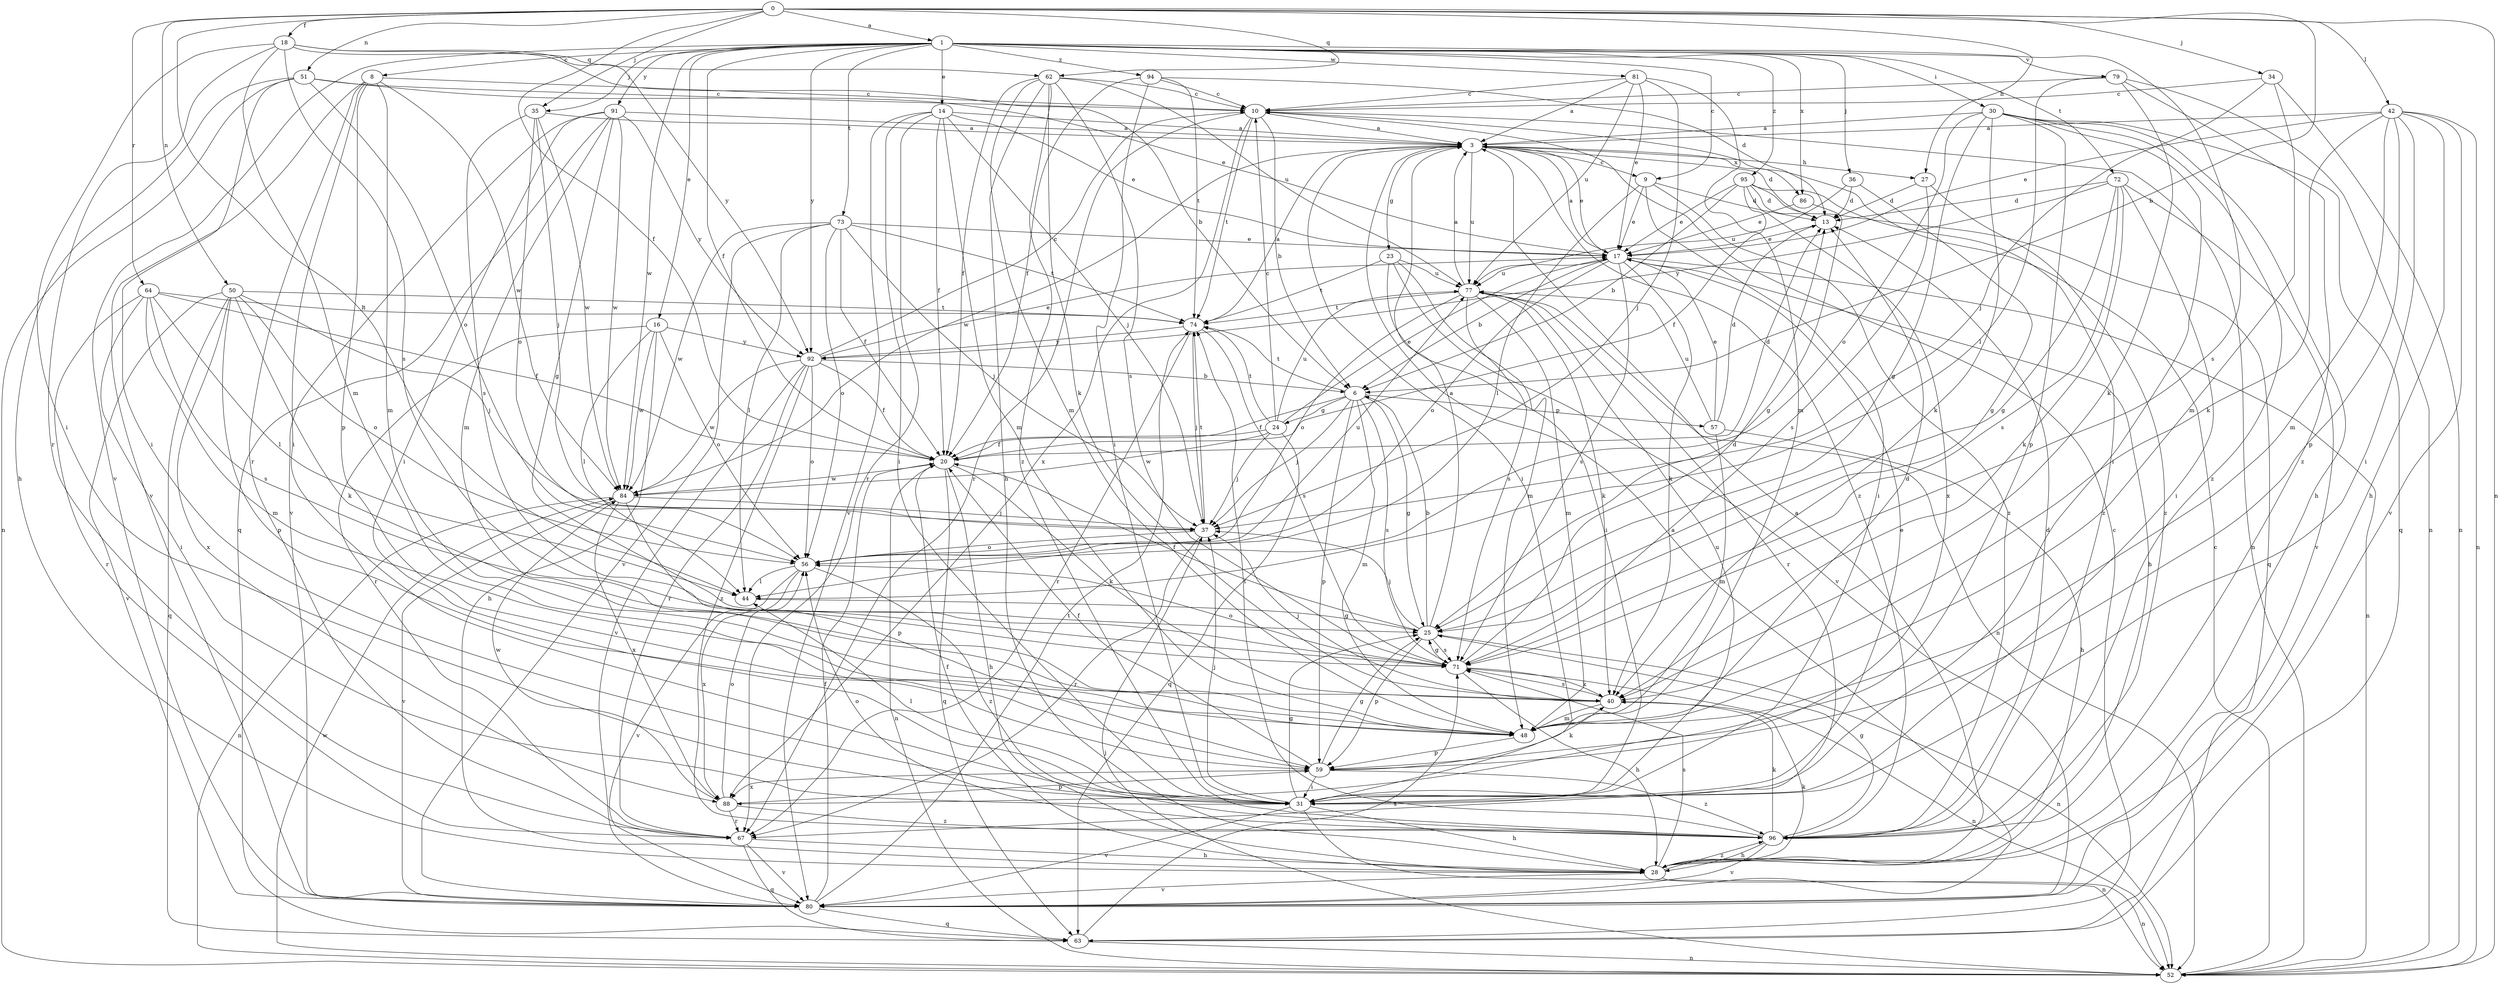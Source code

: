 strict digraph  {
0;
1;
3;
6;
8;
9;
10;
13;
14;
16;
17;
18;
20;
23;
24;
25;
27;
28;
30;
31;
34;
35;
36;
37;
40;
42;
44;
48;
50;
51;
52;
56;
57;
59;
62;
63;
64;
67;
71;
72;
73;
74;
77;
79;
80;
81;
84;
86;
88;
91;
92;
94;
95;
96;
0 -> 1  [label=a];
0 -> 6  [label=b];
0 -> 18  [label=f];
0 -> 20  [label=f];
0 -> 27  [label=h];
0 -> 34  [label=j];
0 -> 35  [label=j];
0 -> 42  [label=l];
0 -> 44  [label=l];
0 -> 50  [label=n];
0 -> 51  [label=n];
0 -> 52  [label=n];
0 -> 62  [label=q];
0 -> 64  [label=r];
1 -> 8  [label=c];
1 -> 9  [label=c];
1 -> 14  [label=e];
1 -> 16  [label=e];
1 -> 20  [label=f];
1 -> 30  [label=i];
1 -> 35  [label=j];
1 -> 36  [label=j];
1 -> 71  [label=s];
1 -> 72  [label=t];
1 -> 73  [label=t];
1 -> 79  [label=v];
1 -> 80  [label=v];
1 -> 81  [label=w];
1 -> 84  [label=w];
1 -> 86  [label=x];
1 -> 91  [label=y];
1 -> 92  [label=y];
1 -> 94  [label=z];
1 -> 95  [label=z];
3 -> 9  [label=c];
3 -> 13  [label=d];
3 -> 17  [label=e];
3 -> 23  [label=g];
3 -> 27  [label=h];
3 -> 31  [label=i];
3 -> 77  [label=u];
3 -> 84  [label=w];
3 -> 86  [label=x];
3 -> 96  [label=z];
6 -> 20  [label=f];
6 -> 24  [label=g];
6 -> 25  [label=g];
6 -> 37  [label=j];
6 -> 48  [label=m];
6 -> 57  [label=p];
6 -> 59  [label=p];
6 -> 71  [label=s];
6 -> 74  [label=t];
8 -> 10  [label=c];
8 -> 31  [label=i];
8 -> 48  [label=m];
8 -> 59  [label=p];
8 -> 67  [label=r];
8 -> 80  [label=v];
8 -> 84  [label=w];
9 -> 13  [label=d];
9 -> 17  [label=e];
9 -> 31  [label=i];
9 -> 44  [label=l];
9 -> 96  [label=z];
10 -> 3  [label=a];
10 -> 6  [label=b];
10 -> 52  [label=n];
10 -> 67  [label=r];
10 -> 74  [label=t];
10 -> 88  [label=x];
13 -> 17  [label=e];
14 -> 3  [label=a];
14 -> 17  [label=e];
14 -> 20  [label=f];
14 -> 31  [label=i];
14 -> 37  [label=j];
14 -> 48  [label=m];
14 -> 67  [label=r];
14 -> 80  [label=v];
16 -> 28  [label=h];
16 -> 44  [label=l];
16 -> 56  [label=o];
16 -> 67  [label=r];
16 -> 84  [label=w];
16 -> 92  [label=y];
17 -> 3  [label=a];
17 -> 6  [label=b];
17 -> 28  [label=h];
17 -> 40  [label=k];
17 -> 52  [label=n];
17 -> 56  [label=o];
17 -> 71  [label=s];
17 -> 77  [label=u];
18 -> 6  [label=b];
18 -> 31  [label=i];
18 -> 48  [label=m];
18 -> 62  [label=q];
18 -> 67  [label=r];
18 -> 71  [label=s];
18 -> 92  [label=y];
20 -> 13  [label=d];
20 -> 28  [label=h];
20 -> 40  [label=k];
20 -> 52  [label=n];
20 -> 63  [label=q];
20 -> 84  [label=w];
23 -> 31  [label=i];
23 -> 48  [label=m];
23 -> 74  [label=t];
23 -> 77  [label=u];
23 -> 80  [label=v];
24 -> 10  [label=c];
24 -> 17  [label=e];
24 -> 20  [label=f];
24 -> 37  [label=j];
24 -> 63  [label=q];
24 -> 74  [label=t];
24 -> 77  [label=u];
24 -> 84  [label=w];
25 -> 3  [label=a];
25 -> 6  [label=b];
25 -> 20  [label=f];
25 -> 37  [label=j];
25 -> 52  [label=n];
25 -> 59  [label=p];
25 -> 71  [label=s];
27 -> 13  [label=d];
27 -> 71  [label=s];
27 -> 96  [label=z];
28 -> 3  [label=a];
28 -> 20  [label=f];
28 -> 40  [label=k];
28 -> 52  [label=n];
28 -> 71  [label=s];
28 -> 80  [label=v];
28 -> 96  [label=z];
30 -> 3  [label=a];
30 -> 25  [label=g];
30 -> 28  [label=h];
30 -> 31  [label=i];
30 -> 40  [label=k];
30 -> 56  [label=o];
30 -> 59  [label=p];
30 -> 63  [label=q];
30 -> 96  [label=z];
31 -> 17  [label=e];
31 -> 25  [label=g];
31 -> 28  [label=h];
31 -> 37  [label=j];
31 -> 44  [label=l];
31 -> 52  [label=n];
31 -> 77  [label=u];
31 -> 80  [label=v];
34 -> 10  [label=c];
34 -> 37  [label=j];
34 -> 48  [label=m];
34 -> 52  [label=n];
35 -> 3  [label=a];
35 -> 37  [label=j];
35 -> 56  [label=o];
35 -> 71  [label=s];
35 -> 84  [label=w];
36 -> 13  [label=d];
36 -> 25  [label=g];
36 -> 77  [label=u];
37 -> 56  [label=o];
37 -> 67  [label=r];
37 -> 74  [label=t];
40 -> 37  [label=j];
40 -> 48  [label=m];
40 -> 71  [label=s];
42 -> 3  [label=a];
42 -> 17  [label=e];
42 -> 28  [label=h];
42 -> 31  [label=i];
42 -> 40  [label=k];
42 -> 48  [label=m];
42 -> 52  [label=n];
42 -> 59  [label=p];
42 -> 80  [label=v];
44 -> 25  [label=g];
48 -> 13  [label=d];
48 -> 59  [label=p];
50 -> 37  [label=j];
50 -> 40  [label=k];
50 -> 56  [label=o];
50 -> 59  [label=p];
50 -> 63  [label=q];
50 -> 74  [label=t];
50 -> 80  [label=v];
50 -> 88  [label=x];
51 -> 10  [label=c];
51 -> 17  [label=e];
51 -> 28  [label=h];
51 -> 31  [label=i];
51 -> 52  [label=n];
51 -> 56  [label=o];
52 -> 10  [label=c];
52 -> 37  [label=j];
52 -> 84  [label=w];
56 -> 44  [label=l];
56 -> 77  [label=u];
56 -> 80  [label=v];
56 -> 88  [label=x];
56 -> 96  [label=z];
57 -> 13  [label=d];
57 -> 17  [label=e];
57 -> 28  [label=h];
57 -> 48  [label=m];
57 -> 77  [label=u];
59 -> 20  [label=f];
59 -> 25  [label=g];
59 -> 31  [label=i];
59 -> 40  [label=k];
59 -> 88  [label=x];
59 -> 96  [label=z];
62 -> 10  [label=c];
62 -> 20  [label=f];
62 -> 28  [label=h];
62 -> 40  [label=k];
62 -> 48  [label=m];
62 -> 71  [label=s];
62 -> 77  [label=u];
62 -> 96  [label=z];
63 -> 10  [label=c];
63 -> 52  [label=n];
63 -> 71  [label=s];
64 -> 20  [label=f];
64 -> 31  [label=i];
64 -> 44  [label=l];
64 -> 48  [label=m];
64 -> 67  [label=r];
64 -> 71  [label=s];
64 -> 74  [label=t];
67 -> 28  [label=h];
67 -> 63  [label=q];
67 -> 80  [label=v];
71 -> 13  [label=d];
71 -> 25  [label=g];
71 -> 28  [label=h];
71 -> 40  [label=k];
71 -> 52  [label=n];
71 -> 56  [label=o];
72 -> 13  [label=d];
72 -> 25  [label=g];
72 -> 31  [label=i];
72 -> 40  [label=k];
72 -> 71  [label=s];
72 -> 80  [label=v];
72 -> 92  [label=y];
73 -> 17  [label=e];
73 -> 20  [label=f];
73 -> 37  [label=j];
73 -> 44  [label=l];
73 -> 56  [label=o];
73 -> 74  [label=t];
73 -> 80  [label=v];
73 -> 84  [label=w];
74 -> 3  [label=a];
74 -> 37  [label=j];
74 -> 67  [label=r];
74 -> 71  [label=s];
74 -> 92  [label=y];
77 -> 3  [label=a];
77 -> 40  [label=k];
77 -> 48  [label=m];
77 -> 52  [label=n];
77 -> 56  [label=o];
77 -> 67  [label=r];
77 -> 71  [label=s];
77 -> 74  [label=t];
79 -> 10  [label=c];
79 -> 40  [label=k];
79 -> 44  [label=l];
79 -> 52  [label=n];
79 -> 96  [label=z];
80 -> 3  [label=a];
80 -> 20  [label=f];
80 -> 63  [label=q];
80 -> 74  [label=t];
81 -> 3  [label=a];
81 -> 10  [label=c];
81 -> 17  [label=e];
81 -> 37  [label=j];
81 -> 48  [label=m];
81 -> 77  [label=u];
84 -> 37  [label=j];
84 -> 52  [label=n];
84 -> 59  [label=p];
84 -> 80  [label=v];
84 -> 88  [label=x];
86 -> 17  [label=e];
86 -> 25  [label=g];
88 -> 56  [label=o];
88 -> 59  [label=p];
88 -> 67  [label=r];
88 -> 84  [label=w];
88 -> 96  [label=z];
91 -> 3  [label=a];
91 -> 25  [label=g];
91 -> 31  [label=i];
91 -> 48  [label=m];
91 -> 63  [label=q];
91 -> 80  [label=v];
91 -> 84  [label=w];
91 -> 92  [label=y];
92 -> 6  [label=b];
92 -> 10  [label=c];
92 -> 17  [label=e];
92 -> 20  [label=f];
92 -> 56  [label=o];
92 -> 67  [label=r];
92 -> 80  [label=v];
92 -> 84  [label=w];
92 -> 96  [label=z];
94 -> 10  [label=c];
94 -> 13  [label=d];
94 -> 20  [label=f];
94 -> 31  [label=i];
94 -> 74  [label=t];
95 -> 6  [label=b];
95 -> 13  [label=d];
95 -> 17  [label=e];
95 -> 20  [label=f];
95 -> 63  [label=q];
95 -> 88  [label=x];
95 -> 96  [label=z];
96 -> 13  [label=d];
96 -> 25  [label=g];
96 -> 28  [label=h];
96 -> 40  [label=k];
96 -> 56  [label=o];
96 -> 74  [label=t];
96 -> 80  [label=v];
}
